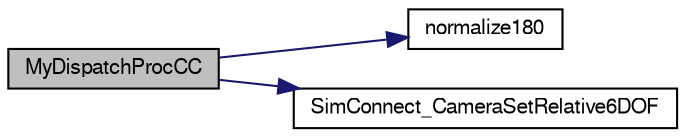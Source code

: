 digraph "MyDispatchProcCC"
{
  bgcolor="transparent";
  edge [fontname="FreeSans",fontsize="10",labelfontname="FreeSans",labelfontsize="10"];
  node [fontname="FreeSans",fontsize="10",shape=record];
  rankdir="LR";
  Node1 [label="MyDispatchProcCC",height=0.2,width=0.4,color="black", fillcolor="grey75", style="filled" fontcolor="black"];
  Node1 -> Node2 [color="midnightblue",fontsize="10",style="solid",fontname="FreeSans"];
  Node2 [label="normalize180",height=0.2,width=0.4,color="black",URL="$CameraTool_8cpp.html#a3bbb9f48a859ca86a3a055a0d293a9cc"];
  Node1 -> Node3 [color="midnightblue",fontsize="10",style="solid",fontname="FreeSans"];
  Node3 [label="SimConnect_CameraSetRelative6DOF",height=0.2,width=0.4,color="black",URL="$SimConnect_8h.html#a3702e63fff22fb0d99aa208958b816a1"];
}
